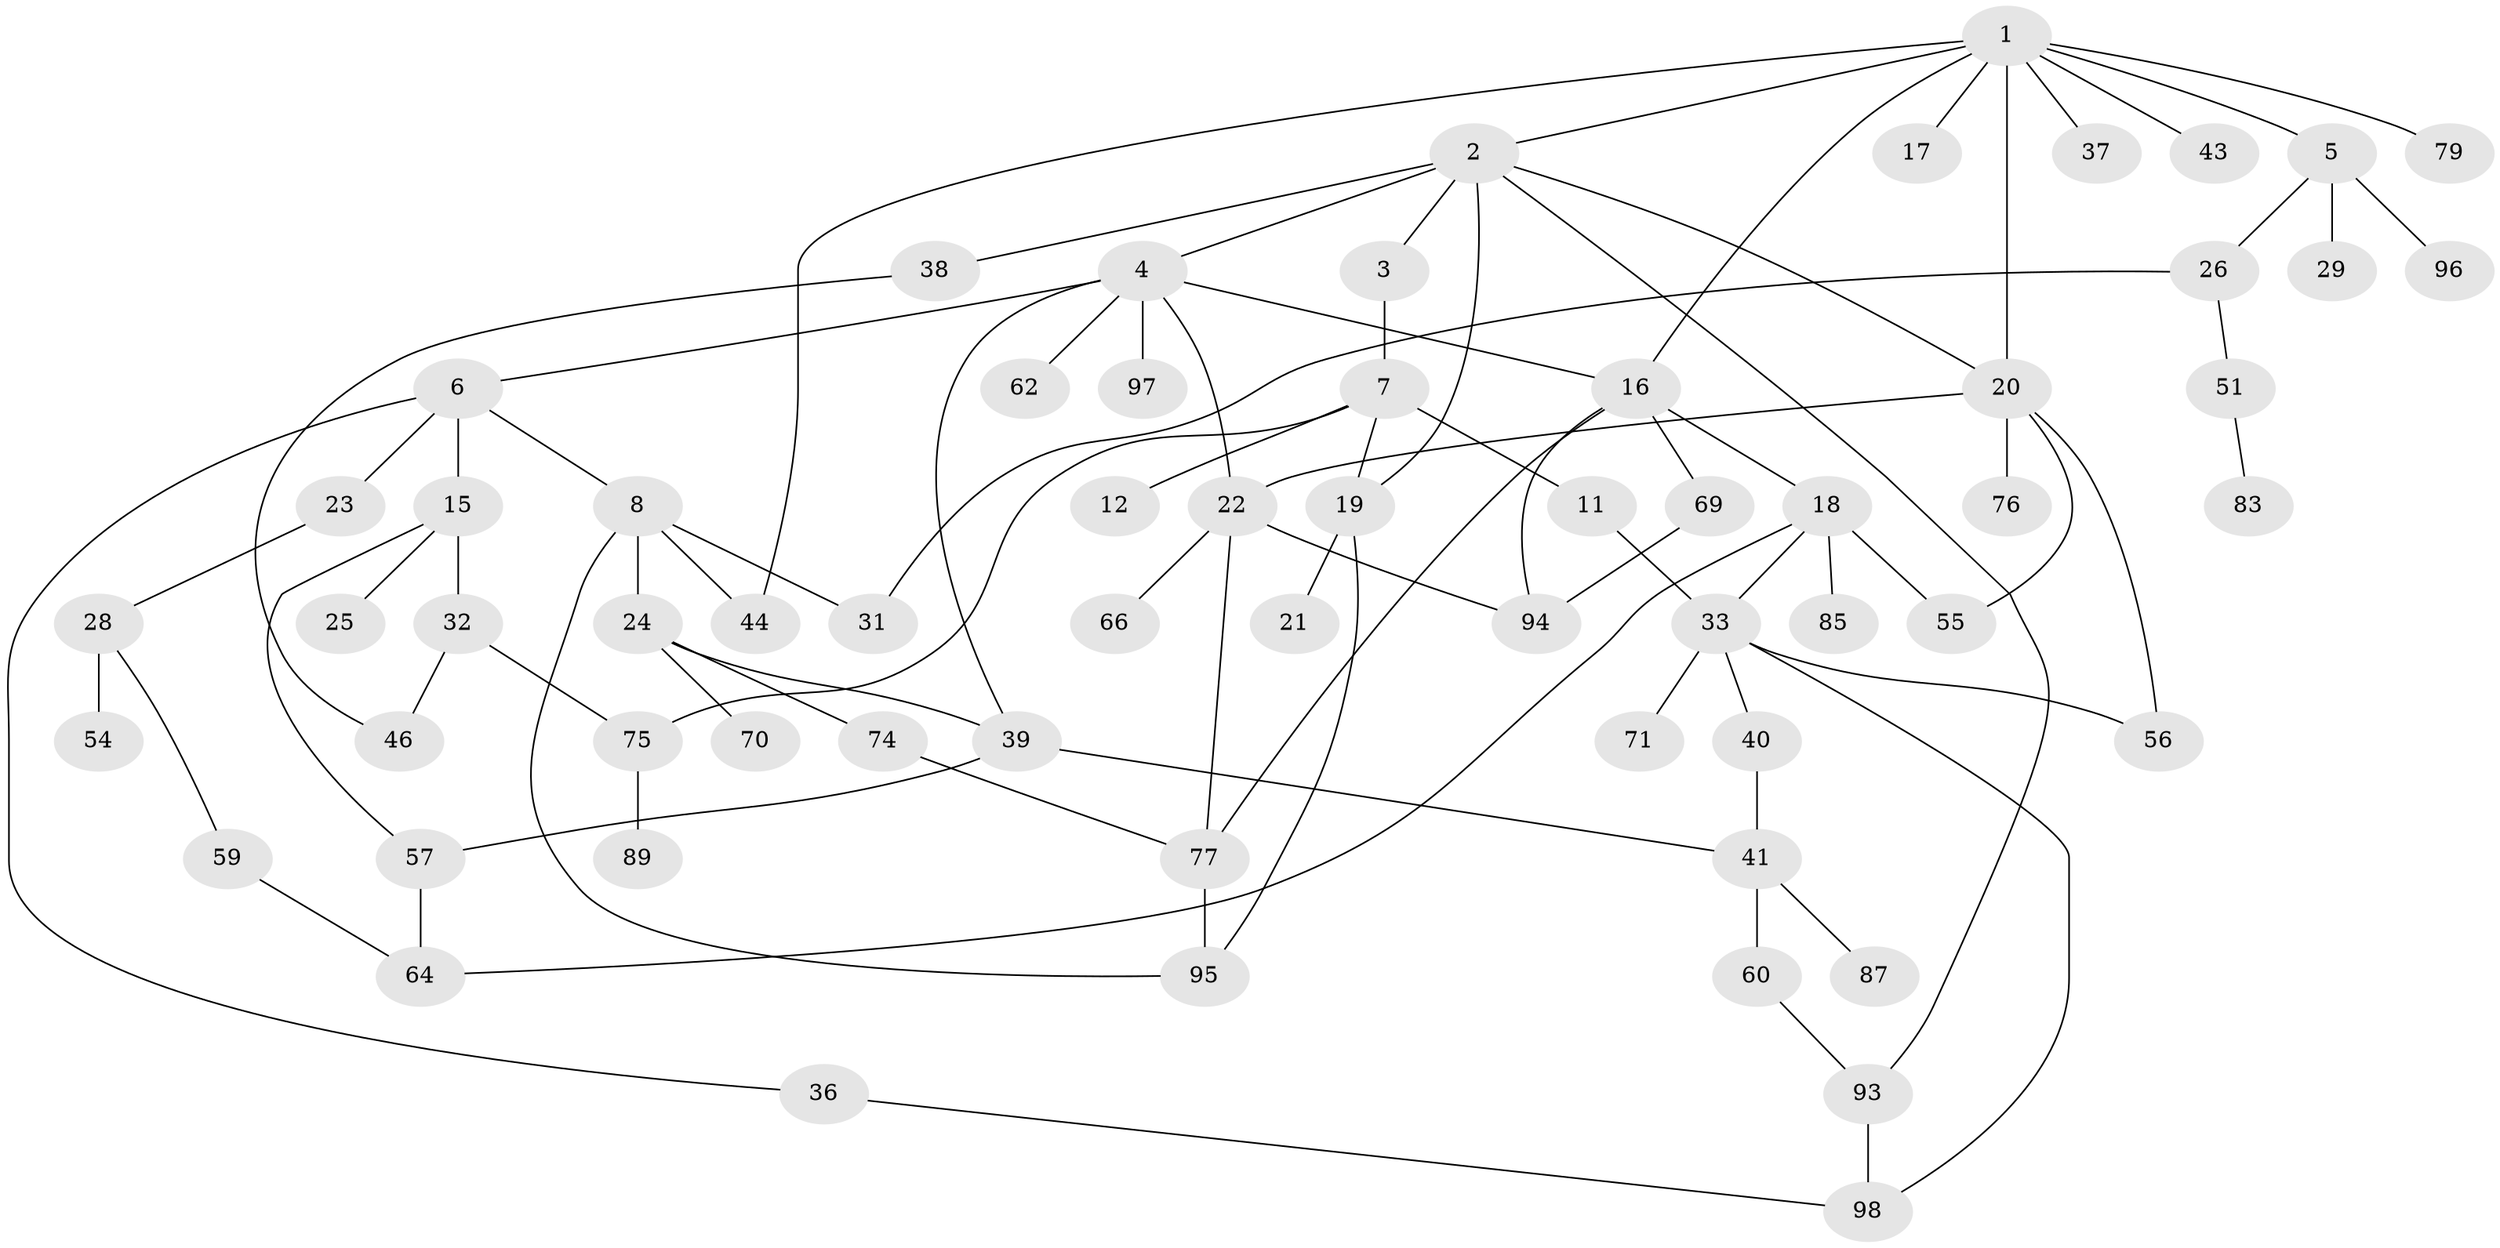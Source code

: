// original degree distribution, {7: 0.02, 3: 0.2, 6: 0.04, 5: 0.04, 1: 0.28, 2: 0.32, 4: 0.1}
// Generated by graph-tools (version 1.1) at 2025/54/02/21/25 11:54:43]
// undirected, 64 vertices, 88 edges
graph export_dot {
graph [start="1"]
  node [color=gray90,style=filled];
  1 [super="+14"];
  2 [super="+10"];
  3 [super="+9"];
  4 [super="+47"];
  5 [super="+13"];
  6 [super="+30"];
  7 [super="+82"];
  8 [super="+81"];
  11 [super="+78"];
  12;
  15 [super="+45"];
  16 [super="+86"];
  17 [super="+48"];
  18 [super="+52"];
  19 [super="+88"];
  20 [super="+58"];
  21 [super="+27"];
  22 [super="+34"];
  23;
  24 [super="+50"];
  25;
  26 [super="+42"];
  28 [super="+35"];
  29 [super="+63"];
  31;
  32 [super="+49"];
  33 [super="+73"];
  36;
  37;
  38 [super="+53"];
  39;
  40 [super="+68"];
  41 [super="+92"];
  43;
  44;
  46 [super="+65"];
  51;
  54;
  55 [super="+61"];
  56 [super="+91"];
  57;
  59 [super="+72"];
  60 [super="+99"];
  62;
  64 [super="+67"];
  66;
  69;
  70 [super="+84"];
  71;
  74;
  75 [super="+80"];
  76;
  77 [super="+90"];
  79;
  83;
  85;
  87;
  89;
  93 [super="+100"];
  94;
  95;
  96;
  97;
  98;
  1 -- 2;
  1 -- 5;
  1 -- 17;
  1 -- 20;
  1 -- 37;
  1 -- 44;
  1 -- 16;
  1 -- 43;
  1 -- 79;
  2 -- 3;
  2 -- 4;
  2 -- 19;
  2 -- 38;
  2 -- 93;
  2 -- 20;
  3 -- 7;
  4 -- 6;
  4 -- 22;
  4 -- 62;
  4 -- 97 [weight=2];
  4 -- 16;
  4 -- 39;
  5 -- 26;
  5 -- 96;
  5 -- 29;
  6 -- 8;
  6 -- 15;
  6 -- 23;
  6 -- 36;
  7 -- 11;
  7 -- 12;
  7 -- 19;
  7 -- 75;
  8 -- 24;
  8 -- 31;
  8 -- 95;
  8 -- 44;
  11 -- 33;
  15 -- 25;
  15 -- 32;
  15 -- 57;
  16 -- 18;
  16 -- 69;
  16 -- 94;
  16 -- 77;
  18 -- 33;
  18 -- 64;
  18 -- 85;
  18 -- 55;
  19 -- 21;
  19 -- 95;
  20 -- 55;
  20 -- 56;
  20 -- 76;
  20 -- 22;
  22 -- 66;
  22 -- 94;
  22 -- 77;
  23 -- 28;
  24 -- 39;
  24 -- 74;
  24 -- 70;
  26 -- 51;
  26 -- 31;
  28 -- 54;
  28 -- 59;
  32 -- 46;
  32 -- 75;
  33 -- 40;
  33 -- 71;
  33 -- 98;
  33 -- 56;
  36 -- 98;
  38 -- 46;
  39 -- 41;
  39 -- 57;
  40 -- 41;
  41 -- 60;
  41 -- 87;
  51 -- 83;
  57 -- 64;
  59 -- 64;
  60 -- 93;
  69 -- 94;
  74 -- 77;
  75 -- 89;
  77 -- 95;
  93 -- 98;
}
